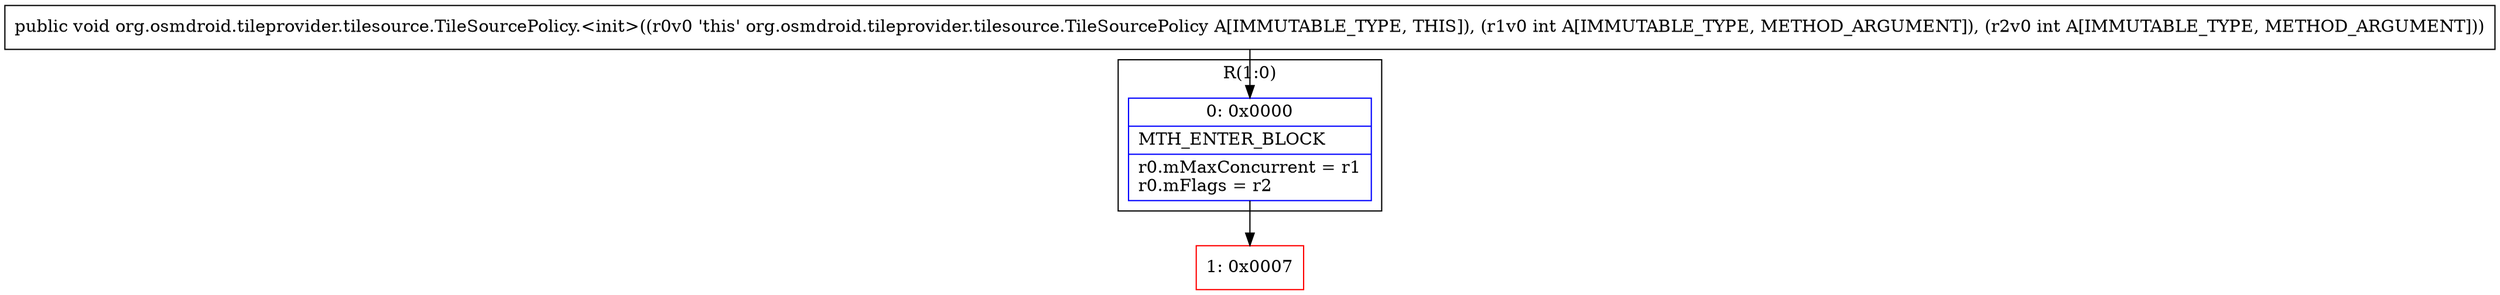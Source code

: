 digraph "CFG fororg.osmdroid.tileprovider.tilesource.TileSourcePolicy.\<init\>(II)V" {
subgraph cluster_Region_1226301524 {
label = "R(1:0)";
node [shape=record,color=blue];
Node_0 [shape=record,label="{0\:\ 0x0000|MTH_ENTER_BLOCK\l|r0.mMaxConcurrent = r1\lr0.mFlags = r2\l}"];
}
Node_1 [shape=record,color=red,label="{1\:\ 0x0007}"];
MethodNode[shape=record,label="{public void org.osmdroid.tileprovider.tilesource.TileSourcePolicy.\<init\>((r0v0 'this' org.osmdroid.tileprovider.tilesource.TileSourcePolicy A[IMMUTABLE_TYPE, THIS]), (r1v0 int A[IMMUTABLE_TYPE, METHOD_ARGUMENT]), (r2v0 int A[IMMUTABLE_TYPE, METHOD_ARGUMENT])) }"];
MethodNode -> Node_0;
Node_0 -> Node_1;
}

